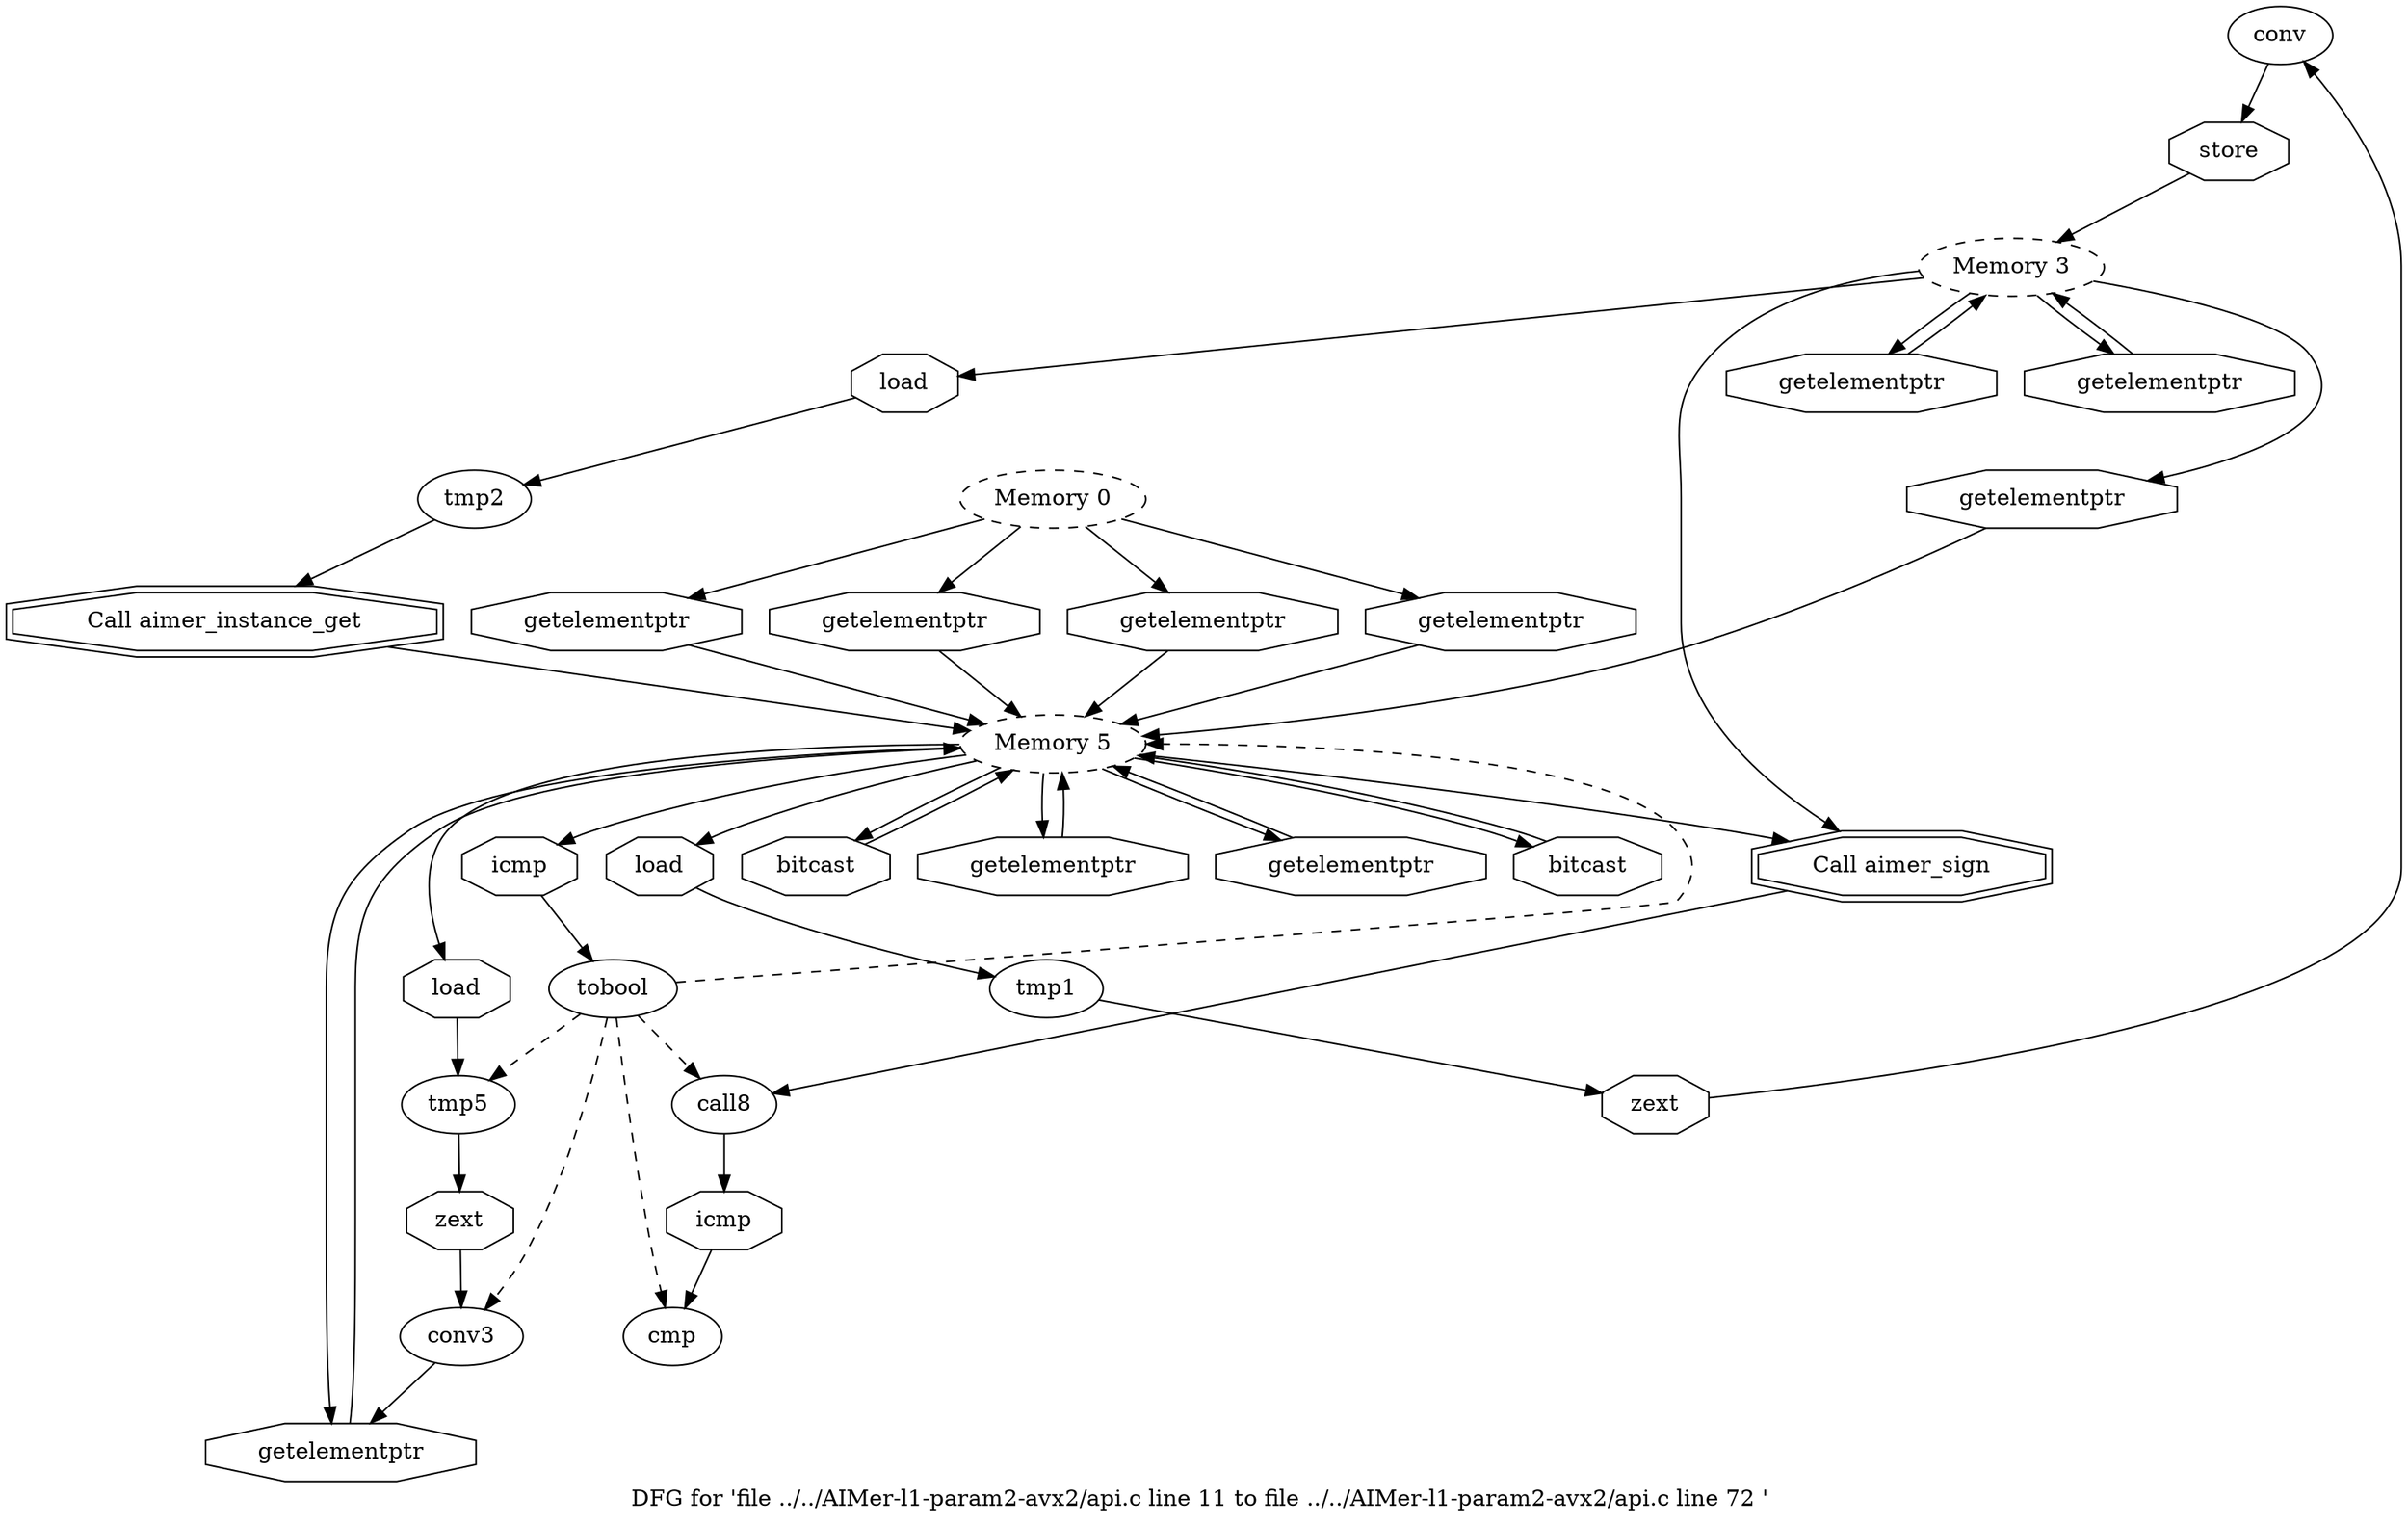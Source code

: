 digraph "DFG for 'file ../../AIMer-l1-param2-avx2/api.c line 11 to file ../../AIMer-l1-param2-avx2/api.c line 72 '  "{
label="DFG for 'file ../../AIMer-l1-param2-avx2/api.c line 11 to file ../../AIMer-l1-param2-avx2/api.c line 72 ' ";
node_545[shape=ellipse,style=solid,label="conv"]
node_548[shape=octagon,style=solid,label="store"]
"node_545"->"node_548"
node_544[shape=octagon,style=solid,label="load"]
node_543[shape=ellipse,style=solid,label="tmp1"]
"node_544"->"node_543"
node_546[shape=octagon,style=solid,label="zext"]
"node_543"->"node_546"
node_542[shape=octagon,style=solid,label="getelementptr"]
node_541[shape=ellipse,style=dashed,label="Memory 5"]
"node_542"->"node_541"
"node_541"->"node_544"
node_558[shape=octagon,style=solid,label="load"]
"node_541"->"node_558"
node_561[shape=octagon,style=solid,label="bitcast"]
"node_541"->"node_561"
node_554[shape=octagon,style=solid,label="icmp"]
"node_541"->"node_554"
node_555[shape=octagon,style=solid,label="getelementptr"]
"node_541"->"node_555"
node_556[shape=octagon,style=solid,label="getelementptr"]
"node_541"->"node_556"
node_564[shape=octagon,style=solid,label="bitcast"]
"node_541"->"node_564"
node_566[shape=octagon,style=solid,label="getelementptr"]
"node_541"->"node_566"
node_569[shape=doubleoctagon,style=solid,label="Call aimer_sign"]
"node_541"->"node_569"
node_540[shape=ellipse,style=dashed,label="Memory 3"]
node_549[shape=octagon,style=solid,label="getelementptr"]
"node_540"->"node_549"
node_551[shape=octagon,style=solid,label="load"]
"node_540"->"node_551"
node_547[shape=octagon,style=solid,label="getelementptr"]
"node_540"->"node_547"
node_563[shape=octagon,style=solid,label="getelementptr"]
"node_540"->"node_563"
"node_540"->"node_569"
node_539[shape=ellipse,style=dashed,label="Memory 0"]
"node_539"->"node_542"
node_562[shape=octagon,style=solid,label="getelementptr"]
"node_539"->"node_562"
node_565[shape=octagon,style=solid,label="getelementptr"]
"node_539"->"node_565"
node_567[shape=octagon,style=solid,label="getelementptr"]
"node_539"->"node_567"
node_557[shape=ellipse,style=solid,label="tmp5"]
"node_558"->"node_557"
node_559[shape=ellipse,style=solid,label="conv3"]
"node_559"->"node_566"
node_560[shape=octagon,style=solid,label="zext"]
"node_560"->"node_559"
"node_561"->"node_541"
"node_562"->"node_541"
"node_549"->"node_540"
node_550[shape=ellipse,style=solid,label="tmp2"]
node_552[shape=doubleoctagon,style=solid,label="Call aimer_instance_get"]
"node_550"->"node_552"
"node_551"->"node_550"
"node_552"->"node_541"
node_553[shape=ellipse,style=solid,label="tobool"]
"node_553"->"node_541" [style=dashed]
"node_553"->"node_559" [style=dashed]
"node_553"->"node_557" [style=dashed]
node_568[shape=ellipse,style=solid,label="call8"]
"node_553"->"node_568" [style=dashed]
node_570[shape=ellipse,style=solid,label="cmp"]
"node_553"->"node_570" [style=dashed]
"node_554"->"node_553"
"node_555"->"node_541"
"node_556"->"node_541"
"node_557"->"node_560"
"node_546"->"node_545"
"node_547"->"node_540"
"node_548"->"node_540"
"node_563"->"node_541"
"node_564"->"node_541"
"node_565"->"node_541"
"node_566"->"node_541"
"node_567"->"node_541"
node_571[shape=octagon,style=solid,label="icmp"]
"node_568"->"node_571"
"node_569"->"node_568"
"node_571"->"node_570"
}

